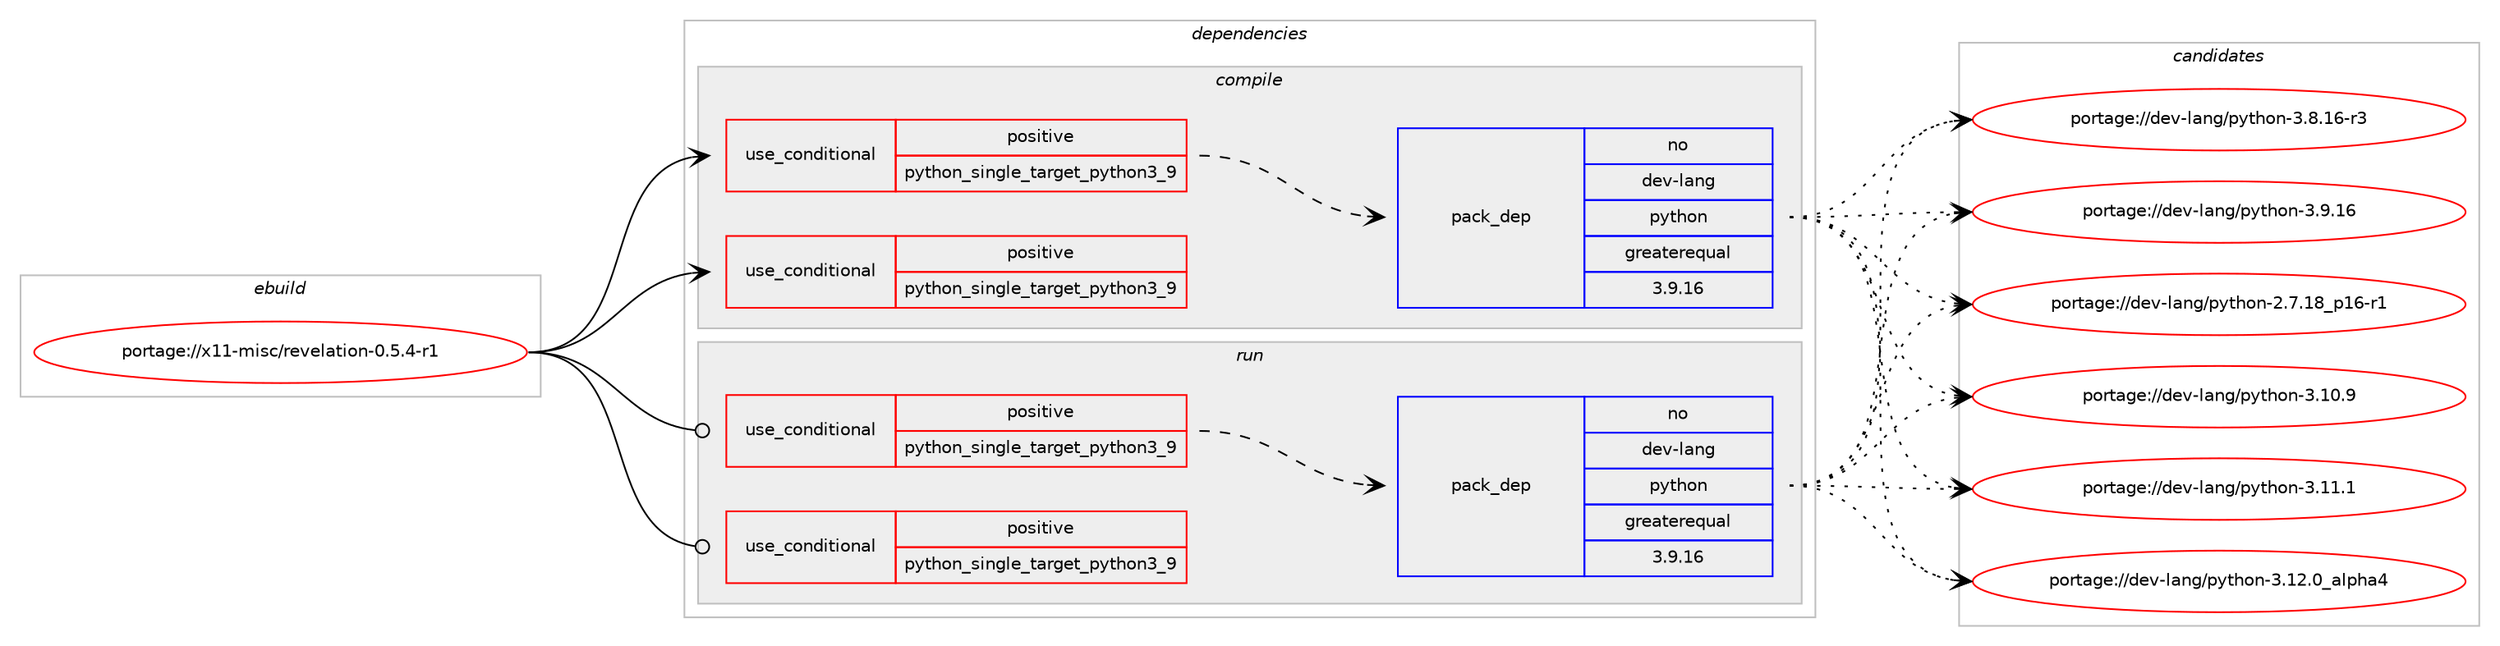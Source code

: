 digraph prolog {

# *************
# Graph options
# *************

newrank=true;
concentrate=true;
compound=true;
graph [rankdir=LR,fontname=Helvetica,fontsize=10,ranksep=1.5];#, ranksep=2.5, nodesep=0.2];
edge  [arrowhead=vee];
node  [fontname=Helvetica,fontsize=10];

# **********
# The ebuild
# **********

subgraph cluster_leftcol {
color=gray;
rank=same;
label=<<i>ebuild</i>>;
id [label="portage://x11-misc/revelation-0.5.4-r1", color=red, width=4, href="../x11-misc/revelation-0.5.4-r1.svg"];
}

# ****************
# The dependencies
# ****************

subgraph cluster_midcol {
color=gray;
label=<<i>dependencies</i>>;
subgraph cluster_compile {
fillcolor="#eeeeee";
style=filled;
label=<<i>compile</i>>;
subgraph cond5494 {
dependency8703 [label=<<TABLE BORDER="0" CELLBORDER="1" CELLSPACING="0" CELLPADDING="4"><TR><TD ROWSPAN="3" CELLPADDING="10">use_conditional</TD></TR><TR><TD>positive</TD></TR><TR><TD>python_single_target_python3_9</TD></TR></TABLE>>, shape=none, color=red];
subgraph pack3086 {
dependency8704 [label=<<TABLE BORDER="0" CELLBORDER="1" CELLSPACING="0" CELLPADDING="4" WIDTH="220"><TR><TD ROWSPAN="6" CELLPADDING="30">pack_dep</TD></TR><TR><TD WIDTH="110">no</TD></TR><TR><TD>dev-lang</TD></TR><TR><TD>python</TD></TR><TR><TD>greaterequal</TD></TR><TR><TD>3.9.16</TD></TR></TABLE>>, shape=none, color=blue];
}
dependency8703:e -> dependency8704:w [weight=20,style="dashed",arrowhead="vee"];
}
id:e -> dependency8703:w [weight=20,style="solid",arrowhead="vee"];
subgraph cond5495 {
dependency8705 [label=<<TABLE BORDER="0" CELLBORDER="1" CELLSPACING="0" CELLPADDING="4"><TR><TD ROWSPAN="3" CELLPADDING="10">use_conditional</TD></TR><TR><TD>positive</TD></TR><TR><TD>python_single_target_python3_9</TD></TR></TABLE>>, shape=none, color=red];
# *** BEGIN UNKNOWN DEPENDENCY TYPE (TODO) ***
# dependency8705 -> package_dependency(portage://x11-misc/revelation-0.5.4-r1,install,no,dev-python,pycryptodome,none,[,,],[],[use(enable(python_targets_python3_9),negative)])
# *** END UNKNOWN DEPENDENCY TYPE (TODO) ***

# *** BEGIN UNKNOWN DEPENDENCY TYPE (TODO) ***
# dependency8705 -> package_dependency(portage://x11-misc/revelation-0.5.4-r1,install,no,dev-python,pygobject,none,[,,],[],[use(enable(python_targets_python3_9),negative)])
# *** END UNKNOWN DEPENDENCY TYPE (TODO) ***

# *** BEGIN UNKNOWN DEPENDENCY TYPE (TODO) ***
# dependency8705 -> package_dependency(portage://x11-misc/revelation-0.5.4-r1,install,no,dev-libs,libpwquality,none,[,,],[],[use(enable(python),none),use(enable(python_targets_python3_9),negative)])
# *** END UNKNOWN DEPENDENCY TYPE (TODO) ***

}
id:e -> dependency8705:w [weight=20,style="solid",arrowhead="vee"];
# *** BEGIN UNKNOWN DEPENDENCY TYPE (TODO) ***
# id -> package_dependency(portage://x11-misc/revelation-0.5.4-r1,install,no,dev-libs,glib,none,[,,],[],[])
# *** END UNKNOWN DEPENDENCY TYPE (TODO) ***

# *** BEGIN UNKNOWN DEPENDENCY TYPE (TODO) ***
# id -> package_dependency(portage://x11-misc/revelation-0.5.4-r1,install,no,dev-libs,gobject-introspection,none,[,,],[],[])
# *** END UNKNOWN DEPENDENCY TYPE (TODO) ***

# *** BEGIN UNKNOWN DEPENDENCY TYPE (TODO) ***
# id -> package_dependency(portage://x11-misc/revelation-0.5.4-r1,install,no,dev-util,desktop-file-utils,none,[,,],[],[])
# *** END UNKNOWN DEPENDENCY TYPE (TODO) ***

# *** BEGIN UNKNOWN DEPENDENCY TYPE (TODO) ***
# id -> package_dependency(portage://x11-misc/revelation-0.5.4-r1,install,no,x11-libs,gtk+,none,[,,],[slot(3)],[])
# *** END UNKNOWN DEPENDENCY TYPE (TODO) ***

# *** BEGIN UNKNOWN DEPENDENCY TYPE (TODO) ***
# id -> package_dependency(portage://x11-misc/revelation-0.5.4-r1,install,no,x11-misc,shared-mime-info,none,[,,],[],[])
# *** END UNKNOWN DEPENDENCY TYPE (TODO) ***

}
subgraph cluster_compileandrun {
fillcolor="#eeeeee";
style=filled;
label=<<i>compile and run</i>>;
}
subgraph cluster_run {
fillcolor="#eeeeee";
style=filled;
label=<<i>run</i>>;
subgraph cond5496 {
dependency8706 [label=<<TABLE BORDER="0" CELLBORDER="1" CELLSPACING="0" CELLPADDING="4"><TR><TD ROWSPAN="3" CELLPADDING="10">use_conditional</TD></TR><TR><TD>positive</TD></TR><TR><TD>python_single_target_python3_9</TD></TR></TABLE>>, shape=none, color=red];
subgraph pack3087 {
dependency8707 [label=<<TABLE BORDER="0" CELLBORDER="1" CELLSPACING="0" CELLPADDING="4" WIDTH="220"><TR><TD ROWSPAN="6" CELLPADDING="30">pack_dep</TD></TR><TR><TD WIDTH="110">no</TD></TR><TR><TD>dev-lang</TD></TR><TR><TD>python</TD></TR><TR><TD>greaterequal</TD></TR><TR><TD>3.9.16</TD></TR></TABLE>>, shape=none, color=blue];
}
dependency8706:e -> dependency8707:w [weight=20,style="dashed",arrowhead="vee"];
}
id:e -> dependency8706:w [weight=20,style="solid",arrowhead="odot"];
subgraph cond5497 {
dependency8708 [label=<<TABLE BORDER="0" CELLBORDER="1" CELLSPACING="0" CELLPADDING="4"><TR><TD ROWSPAN="3" CELLPADDING="10">use_conditional</TD></TR><TR><TD>positive</TD></TR><TR><TD>python_single_target_python3_9</TD></TR></TABLE>>, shape=none, color=red];
# *** BEGIN UNKNOWN DEPENDENCY TYPE (TODO) ***
# dependency8708 -> package_dependency(portage://x11-misc/revelation-0.5.4-r1,run,no,dev-python,pycryptodome,none,[,,],[],[use(enable(python_targets_python3_9),negative)])
# *** END UNKNOWN DEPENDENCY TYPE (TODO) ***

# *** BEGIN UNKNOWN DEPENDENCY TYPE (TODO) ***
# dependency8708 -> package_dependency(portage://x11-misc/revelation-0.5.4-r1,run,no,dev-python,pygobject,none,[,,],[],[use(enable(python_targets_python3_9),negative)])
# *** END UNKNOWN DEPENDENCY TYPE (TODO) ***

# *** BEGIN UNKNOWN DEPENDENCY TYPE (TODO) ***
# dependency8708 -> package_dependency(portage://x11-misc/revelation-0.5.4-r1,run,no,dev-libs,libpwquality,none,[,,],[],[use(enable(python),none),use(enable(python_targets_python3_9),negative)])
# *** END UNKNOWN DEPENDENCY TYPE (TODO) ***

}
id:e -> dependency8708:w [weight=20,style="solid",arrowhead="odot"];
# *** BEGIN UNKNOWN DEPENDENCY TYPE (TODO) ***
# id -> package_dependency(portage://x11-misc/revelation-0.5.4-r1,run,no,dev-libs,glib,none,[,,],[],[])
# *** END UNKNOWN DEPENDENCY TYPE (TODO) ***

# *** BEGIN UNKNOWN DEPENDENCY TYPE (TODO) ***
# id -> package_dependency(portage://x11-misc/revelation-0.5.4-r1,run,no,dev-libs,gobject-introspection,none,[,,],[],[])
# *** END UNKNOWN DEPENDENCY TYPE (TODO) ***

# *** BEGIN UNKNOWN DEPENDENCY TYPE (TODO) ***
# id -> package_dependency(portage://x11-misc/revelation-0.5.4-r1,run,no,x11-libs,gtk+,none,[,,],[slot(3)],[])
# *** END UNKNOWN DEPENDENCY TYPE (TODO) ***

}
}

# **************
# The candidates
# **************

subgraph cluster_choices {
rank=same;
color=gray;
label=<<i>candidates</i>>;

subgraph choice3086 {
color=black;
nodesep=1;
choice100101118451089711010347112121116104111110455046554649569511249544511449 [label="portage://dev-lang/python-2.7.18_p16-r1", color=red, width=4,href="../dev-lang/python-2.7.18_p16-r1.svg"];
choice10010111845108971101034711212111610411111045514649484657 [label="portage://dev-lang/python-3.10.9", color=red, width=4,href="../dev-lang/python-3.10.9.svg"];
choice10010111845108971101034711212111610411111045514649494649 [label="portage://dev-lang/python-3.11.1", color=red, width=4,href="../dev-lang/python-3.11.1.svg"];
choice1001011184510897110103471121211161041111104551464950464895971081121049752 [label="portage://dev-lang/python-3.12.0_alpha4", color=red, width=4,href="../dev-lang/python-3.12.0_alpha4.svg"];
choice100101118451089711010347112121116104111110455146564649544511451 [label="portage://dev-lang/python-3.8.16-r3", color=red, width=4,href="../dev-lang/python-3.8.16-r3.svg"];
choice10010111845108971101034711212111610411111045514657464954 [label="portage://dev-lang/python-3.9.16", color=red, width=4,href="../dev-lang/python-3.9.16.svg"];
dependency8704:e -> choice100101118451089711010347112121116104111110455046554649569511249544511449:w [style=dotted,weight="100"];
dependency8704:e -> choice10010111845108971101034711212111610411111045514649484657:w [style=dotted,weight="100"];
dependency8704:e -> choice10010111845108971101034711212111610411111045514649494649:w [style=dotted,weight="100"];
dependency8704:e -> choice1001011184510897110103471121211161041111104551464950464895971081121049752:w [style=dotted,weight="100"];
dependency8704:e -> choice100101118451089711010347112121116104111110455146564649544511451:w [style=dotted,weight="100"];
dependency8704:e -> choice10010111845108971101034711212111610411111045514657464954:w [style=dotted,weight="100"];
}
subgraph choice3087 {
color=black;
nodesep=1;
choice100101118451089711010347112121116104111110455046554649569511249544511449 [label="portage://dev-lang/python-2.7.18_p16-r1", color=red, width=4,href="../dev-lang/python-2.7.18_p16-r1.svg"];
choice10010111845108971101034711212111610411111045514649484657 [label="portage://dev-lang/python-3.10.9", color=red, width=4,href="../dev-lang/python-3.10.9.svg"];
choice10010111845108971101034711212111610411111045514649494649 [label="portage://dev-lang/python-3.11.1", color=red, width=4,href="../dev-lang/python-3.11.1.svg"];
choice1001011184510897110103471121211161041111104551464950464895971081121049752 [label="portage://dev-lang/python-3.12.0_alpha4", color=red, width=4,href="../dev-lang/python-3.12.0_alpha4.svg"];
choice100101118451089711010347112121116104111110455146564649544511451 [label="portage://dev-lang/python-3.8.16-r3", color=red, width=4,href="../dev-lang/python-3.8.16-r3.svg"];
choice10010111845108971101034711212111610411111045514657464954 [label="portage://dev-lang/python-3.9.16", color=red, width=4,href="../dev-lang/python-3.9.16.svg"];
dependency8707:e -> choice100101118451089711010347112121116104111110455046554649569511249544511449:w [style=dotted,weight="100"];
dependency8707:e -> choice10010111845108971101034711212111610411111045514649484657:w [style=dotted,weight="100"];
dependency8707:e -> choice10010111845108971101034711212111610411111045514649494649:w [style=dotted,weight="100"];
dependency8707:e -> choice1001011184510897110103471121211161041111104551464950464895971081121049752:w [style=dotted,weight="100"];
dependency8707:e -> choice100101118451089711010347112121116104111110455146564649544511451:w [style=dotted,weight="100"];
dependency8707:e -> choice10010111845108971101034711212111610411111045514657464954:w [style=dotted,weight="100"];
}
}

}
